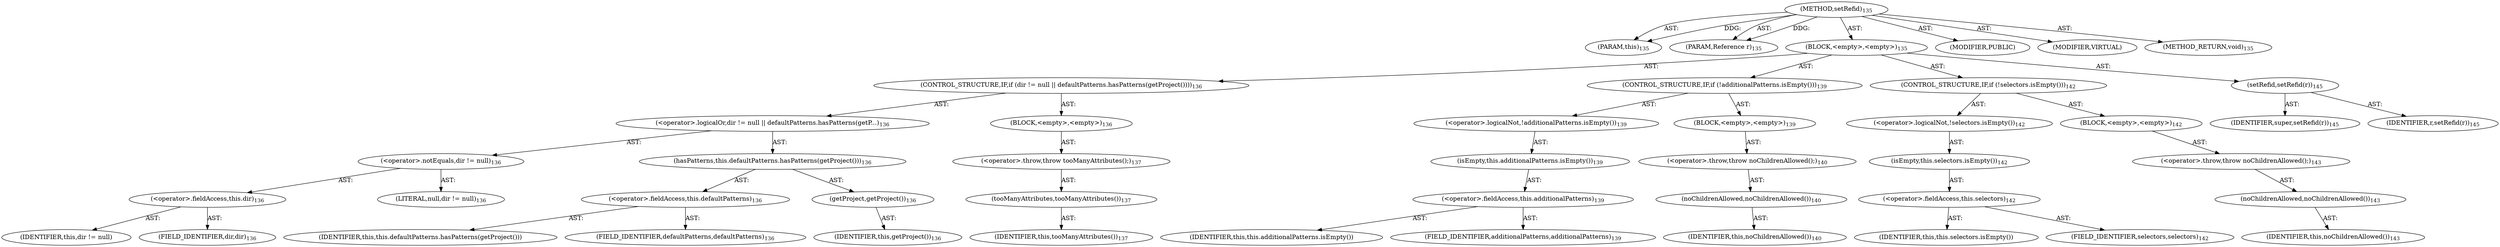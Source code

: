digraph "setRefid" {  
"111669149698" [label = <(METHOD,setRefid)<SUB>135</SUB>> ]
"115964116992" [label = <(PARAM,this)<SUB>135</SUB>> ]
"115964117043" [label = <(PARAM,Reference r)<SUB>135</SUB>> ]
"25769803778" [label = <(BLOCK,&lt;empty&gt;,&lt;empty&gt;)<SUB>135</SUB>> ]
"47244640256" [label = <(CONTROL_STRUCTURE,IF,if (dir != null || defaultPatterns.hasPatterns(getProject())))<SUB>136</SUB>> ]
"30064771138" [label = <(&lt;operator&gt;.logicalOr,dir != null || defaultPatterns.hasPatterns(getP...)<SUB>136</SUB>> ]
"30064771139" [label = <(&lt;operator&gt;.notEquals,dir != null)<SUB>136</SUB>> ]
"30064771140" [label = <(&lt;operator&gt;.fieldAccess,this.dir)<SUB>136</SUB>> ]
"68719476878" [label = <(IDENTIFIER,this,dir != null)> ]
"55834574880" [label = <(FIELD_IDENTIFIER,dir,dir)<SUB>136</SUB>> ]
"90194313222" [label = <(LITERAL,null,dir != null)<SUB>136</SUB>> ]
"30064771141" [label = <(hasPatterns,this.defaultPatterns.hasPatterns(getProject()))<SUB>136</SUB>> ]
"30064771142" [label = <(&lt;operator&gt;.fieldAccess,this.defaultPatterns)<SUB>136</SUB>> ]
"68719476879" [label = <(IDENTIFIER,this,this.defaultPatterns.hasPatterns(getProject()))> ]
"55834574881" [label = <(FIELD_IDENTIFIER,defaultPatterns,defaultPatterns)<SUB>136</SUB>> ]
"30064771143" [label = <(getProject,getProject())<SUB>136</SUB>> ]
"68719476736" [label = <(IDENTIFIER,this,getProject())<SUB>136</SUB>> ]
"25769803779" [label = <(BLOCK,&lt;empty&gt;,&lt;empty&gt;)<SUB>136</SUB>> ]
"30064771144" [label = <(&lt;operator&gt;.throw,throw tooManyAttributes();)<SUB>137</SUB>> ]
"30064771145" [label = <(tooManyAttributes,tooManyAttributes())<SUB>137</SUB>> ]
"68719476737" [label = <(IDENTIFIER,this,tooManyAttributes())<SUB>137</SUB>> ]
"47244640257" [label = <(CONTROL_STRUCTURE,IF,if (!additionalPatterns.isEmpty()))<SUB>139</SUB>> ]
"30064771146" [label = <(&lt;operator&gt;.logicalNot,!additionalPatterns.isEmpty())<SUB>139</SUB>> ]
"30064771147" [label = <(isEmpty,this.additionalPatterns.isEmpty())<SUB>139</SUB>> ]
"30064771148" [label = <(&lt;operator&gt;.fieldAccess,this.additionalPatterns)<SUB>139</SUB>> ]
"68719476880" [label = <(IDENTIFIER,this,this.additionalPatterns.isEmpty())> ]
"55834574882" [label = <(FIELD_IDENTIFIER,additionalPatterns,additionalPatterns)<SUB>139</SUB>> ]
"25769803780" [label = <(BLOCK,&lt;empty&gt;,&lt;empty&gt;)<SUB>139</SUB>> ]
"30064771149" [label = <(&lt;operator&gt;.throw,throw noChildrenAllowed();)<SUB>140</SUB>> ]
"30064771150" [label = <(noChildrenAllowed,noChildrenAllowed())<SUB>140</SUB>> ]
"68719476738" [label = <(IDENTIFIER,this,noChildrenAllowed())<SUB>140</SUB>> ]
"47244640258" [label = <(CONTROL_STRUCTURE,IF,if (!selectors.isEmpty()))<SUB>142</SUB>> ]
"30064771151" [label = <(&lt;operator&gt;.logicalNot,!selectors.isEmpty())<SUB>142</SUB>> ]
"30064771152" [label = <(isEmpty,this.selectors.isEmpty())<SUB>142</SUB>> ]
"30064771153" [label = <(&lt;operator&gt;.fieldAccess,this.selectors)<SUB>142</SUB>> ]
"68719476881" [label = <(IDENTIFIER,this,this.selectors.isEmpty())> ]
"55834574883" [label = <(FIELD_IDENTIFIER,selectors,selectors)<SUB>142</SUB>> ]
"25769803781" [label = <(BLOCK,&lt;empty&gt;,&lt;empty&gt;)<SUB>142</SUB>> ]
"30064771154" [label = <(&lt;operator&gt;.throw,throw noChildrenAllowed();)<SUB>143</SUB>> ]
"30064771155" [label = <(noChildrenAllowed,noChildrenAllowed())<SUB>143</SUB>> ]
"68719476739" [label = <(IDENTIFIER,this,noChildrenAllowed())<SUB>143</SUB>> ]
"30064771156" [label = <(setRefid,setRefid(r))<SUB>145</SUB>> ]
"68719476882" [label = <(IDENTIFIER,super,setRefid(r))<SUB>145</SUB>> ]
"68719476883" [label = <(IDENTIFIER,r,setRefid(r))<SUB>145</SUB>> ]
"133143986187" [label = <(MODIFIER,PUBLIC)> ]
"133143986188" [label = <(MODIFIER,VIRTUAL)> ]
"128849018882" [label = <(METHOD_RETURN,void)<SUB>135</SUB>> ]
  "111669149698" -> "115964116992"  [ label = "AST: "] 
  "111669149698" -> "115964117043"  [ label = "AST: "] 
  "111669149698" -> "25769803778"  [ label = "AST: "] 
  "111669149698" -> "133143986187"  [ label = "AST: "] 
  "111669149698" -> "133143986188"  [ label = "AST: "] 
  "111669149698" -> "128849018882"  [ label = "AST: "] 
  "25769803778" -> "47244640256"  [ label = "AST: "] 
  "25769803778" -> "47244640257"  [ label = "AST: "] 
  "25769803778" -> "47244640258"  [ label = "AST: "] 
  "25769803778" -> "30064771156"  [ label = "AST: "] 
  "47244640256" -> "30064771138"  [ label = "AST: "] 
  "47244640256" -> "25769803779"  [ label = "AST: "] 
  "30064771138" -> "30064771139"  [ label = "AST: "] 
  "30064771138" -> "30064771141"  [ label = "AST: "] 
  "30064771139" -> "30064771140"  [ label = "AST: "] 
  "30064771139" -> "90194313222"  [ label = "AST: "] 
  "30064771140" -> "68719476878"  [ label = "AST: "] 
  "30064771140" -> "55834574880"  [ label = "AST: "] 
  "30064771141" -> "30064771142"  [ label = "AST: "] 
  "30064771141" -> "30064771143"  [ label = "AST: "] 
  "30064771142" -> "68719476879"  [ label = "AST: "] 
  "30064771142" -> "55834574881"  [ label = "AST: "] 
  "30064771143" -> "68719476736"  [ label = "AST: "] 
  "25769803779" -> "30064771144"  [ label = "AST: "] 
  "30064771144" -> "30064771145"  [ label = "AST: "] 
  "30064771145" -> "68719476737"  [ label = "AST: "] 
  "47244640257" -> "30064771146"  [ label = "AST: "] 
  "47244640257" -> "25769803780"  [ label = "AST: "] 
  "30064771146" -> "30064771147"  [ label = "AST: "] 
  "30064771147" -> "30064771148"  [ label = "AST: "] 
  "30064771148" -> "68719476880"  [ label = "AST: "] 
  "30064771148" -> "55834574882"  [ label = "AST: "] 
  "25769803780" -> "30064771149"  [ label = "AST: "] 
  "30064771149" -> "30064771150"  [ label = "AST: "] 
  "30064771150" -> "68719476738"  [ label = "AST: "] 
  "47244640258" -> "30064771151"  [ label = "AST: "] 
  "47244640258" -> "25769803781"  [ label = "AST: "] 
  "30064771151" -> "30064771152"  [ label = "AST: "] 
  "30064771152" -> "30064771153"  [ label = "AST: "] 
  "30064771153" -> "68719476881"  [ label = "AST: "] 
  "30064771153" -> "55834574883"  [ label = "AST: "] 
  "25769803781" -> "30064771154"  [ label = "AST: "] 
  "30064771154" -> "30064771155"  [ label = "AST: "] 
  "30064771155" -> "68719476739"  [ label = "AST: "] 
  "30064771156" -> "68719476882"  [ label = "AST: "] 
  "30064771156" -> "68719476883"  [ label = "AST: "] 
  "111669149698" -> "115964116992"  [ label = "DDG: "] 
  "111669149698" -> "115964117043"  [ label = "DDG: "] 
}

